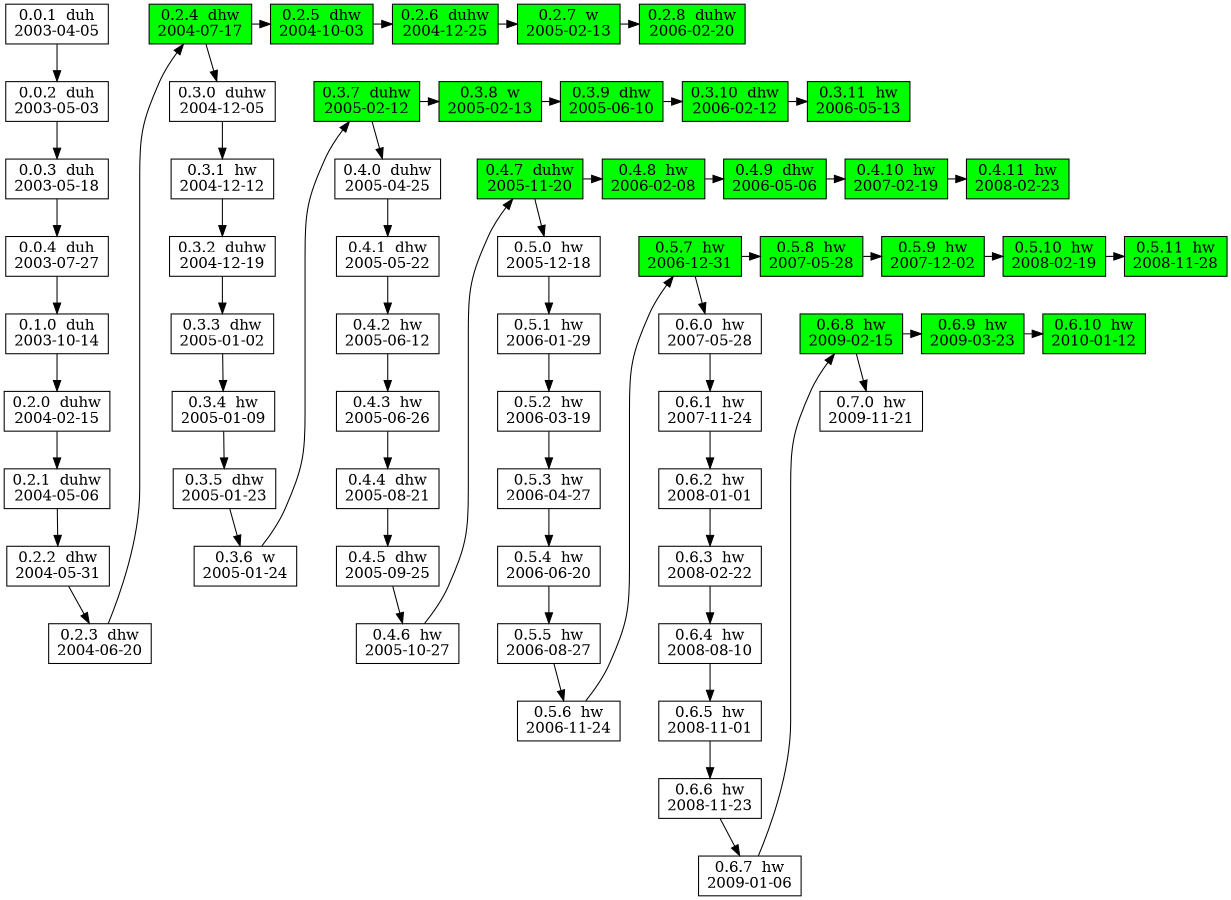 digraph versions {
	size="10,6"
#	rankdir=LR

# development releases

	node [shape=box]
	v001 [label="0.0.1  duh\n2003-04-05"]
	v002 [label="0.0.2  duh\n2003-05-03"]
	v003 [label="0.0.3  duh\n2003-05-18"]
	v004 [label="0.0.4  duh\n2003-07-27"]
	v010 [label="0.1.0  duh\n2003-10-14"]
	v020 [label="0.2.0  duhw\n2004-02-15"]
	v021 [label="0.2.1  duhw\n2004-05-06"]
	v022 [label="0.2.2  dhw\n2004-05-31"]
	v023 [label="0.2.3  dhw\n2004-06-20"]
	v030 [label="0.3.0  duhw\n2004-12-05"]
	v031 [label="0.3.1  hw\n2004-12-12"]
	v032 [label="0.3.2  duhw\n2004-12-19"]
	v033 [label="0.3.3  dhw\n2005-01-02"]
	v034 [label="0.3.4  hw\n2005-01-09"]
	v035 [label="0.3.5  dhw\n2005-01-23"]
	v036 [label="0.3.6  w\n2005-01-24"]

	v040 [label="0.4.0  duhw\n2005-04-25"]
	v041 [label="0.4.1  dhw\n2005-05-22"]
	v042 [label="0.4.2  hw\n2005-06-12"]
	v043 [label="0.4.3  hw\n2005-06-26"]
	v044 [label="0.4.4  dhw\n2005-08-21"]
	v045 [label="0.4.5  dhw\n2005-09-25"]
	v046 [label="0.4.6  hw\n2005-10-27"]
	v050 [label="0.5.0  hw\n2005-12-18"]
	v051 [label="0.5.1  hw\n2006-01-29"]
	v052 [label="0.5.2  hw\n2006-03-19"]
	v053 [label="0.5.3  hw\n2006-04-27"]
	v054 [label="0.5.4  hw\n2006-06-20"]
	v055 [label="0.5.5  hw\n2006-08-27"]
	v056 [label="0.5.6  hw\n2006-11-24"]
	v060 [label="0.6.0  hw\n2007-05-28"]
	v061 [label="0.6.1  hw\n2007-11-24"]
	v062 [label="0.6.2  hw\n2008-01-01"]
	v063 [label="0.6.3  hw\n2008-02-22"]
	v064 [label="0.6.4  hw\n2008-08-10"]
	v065 [label="0.6.5  hw\n2008-11-01"]
	v066 [label="0.6.6  hw\n2008-11-23"]
	v067 [label="0.6.7  hw\n2009-01-06"]

	v070 [label="0.7.0  hw\n2009-11-21"]

# stable releases

	node [fillcolor=green style=filled]
	v024 [label="0.2.4  dhw\n2004-07-17"]
	v025 [label="0.2.5  dhw\n2004-10-03"]
	v026 [label="0.2.6  duhw\n2004-12-25"]
	v027 [label="0.2.7  w\n2005-02-13"]
	v028 [label="0.2.8  duhw\n2006-02-20"]
	v037 [label="0.3.7  duhw\n2005-02-12"]
	v038 [label="0.3.8  w\n2005-02-13"]
	v039 [label="0.3.9  dhw\n2005-06-10"]
	v0310 [label="0.3.10  dhw\n2006-02-12"]
	v0311 [label="0.3.11  hw\n2006-05-13"]
	v047 [label="0.4.7  duhw\n2005-11-20"]
	v048 [label="0.4.8  hw\n2006-02-08"]
	v049 [label="0.4.9  dhw\n2006-05-06"]
	v0410 [label="0.4.10  hw\n2007-02-19"]
	v0411 [label="0.4.11  hw\n2008-02-23"]
	v057 [label="0.5.7  hw\n2006-12-31"]
	v058 [label="0.5.8  hw\n2007-05-28"]
	v059 [label="0.5.9  hw\n2007-12-02"]
	v0510 [label="0.5.10  hw\n2008-02-19"]
	v0511 [label="0.5.11  hw\n2008-11-28"]
	v068 [label="0.6.8  hw\n2009-02-15"]
	v069 [label="0.6.9  hw\n2009-03-23"]
	v0610 [label="0.6.10  hw\n2010-01-12"]

# development releases

	v001 -> v002 -> v003 -> v004
	v004 -> v010 -> v020 -> v021 -> v022 -> v023 -> v024
	v024 -> v030 -> v031 -> v032 -> v033 -> v034 -> v035 -> v036 -> v037
	v037 -> v040 -> v041 -> v042 -> v043 -> v044 -> v045 -> v046 -> v047
	v047 -> v050 -> v051 -> v052 -> v053 -> v054 -> v055 -> v056 -> v057
	v057 -> v060 -> v061 -> v062 -> v063 -> v064 -> v065 -> v066 -> v067 -> v068
	v068 -> v070

	{rank=same; v001 v024}
	{rank=same; v030 v037}
	{rank=same; v040 v047}
	{rank=same; v050 v057}
	{rank=same; v060 v068}
	{rank=same; v070 v070}

# stable releases

	v024 -> v025 -> v026 -> v027 -> v028
	v037 -> v038 -> v039 -> v0310 -> v0311
	v047 -> v048 -> v049 -> v0410 -> v0411
	v057 -> v058 -> v059 -> v0510 -> v0511
	v068 -> v069 -> v0610

	{rank=same; v024 v025 v026 v027 v028}
	{rank=same; v037 v038 v039 v0310 v0311}
	{rank=same; v047 v048 v049 v0410 v0411}
	{rank=same; v057 v058 v059 v0510 v0511}
	{rank=same; v068 v069 v0610}

#	edge [style=dashed,color=red]
#	v030 -> v036

}
